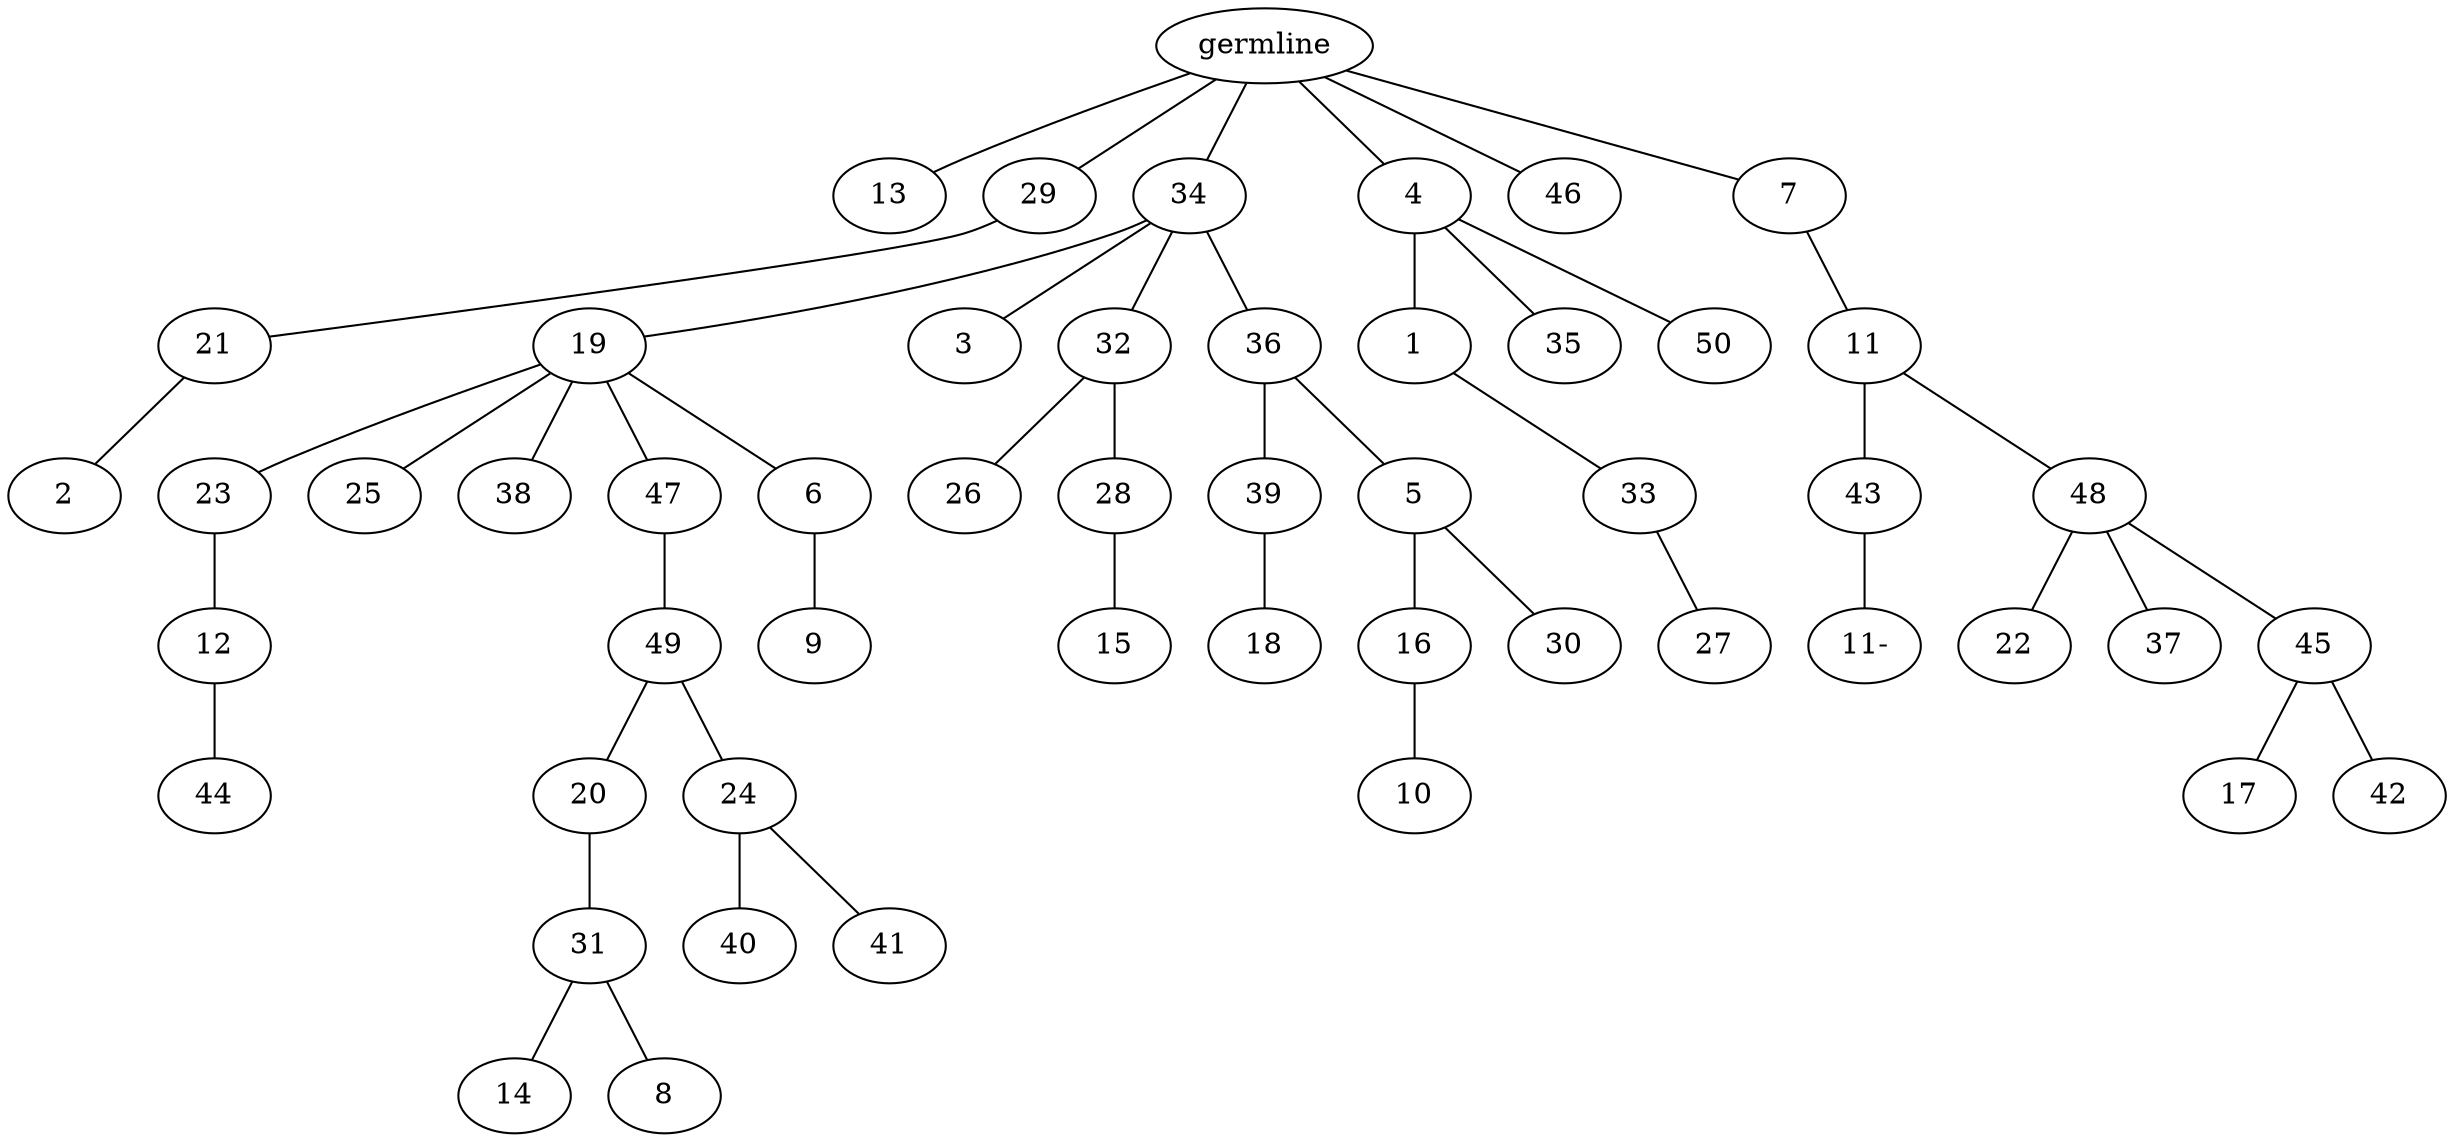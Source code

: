 graph tree {
    "140160387172912" [label="germline"];
    "140160387172000" [label="13"];
    "140160387171184" [label="29"];
    "140160387173920" [label="21"];
    "140160387190896" [label="2"];
    "140160387173968" [label="34"];
    "140160387191232" [label="19"];
    "140160387191760" [label="23"];
    "140160387192192" [label="12"];
    "140160387192624" [label="44"];
    "140160387192096" [label="25"];
    "140160387191856" [label="38"];
    "140160387192720" [label="47"];
    "140160387193392" [label="49"];
    "140160387194064" [label="20"];
    "140160387194496" [label="31"];
    "140160387194992" [label="14"];
    "140160387195088" [label="8"];
    "140160387194400" [label="24"];
    "140160387195664" [label="40"];
    "140160387195616" [label="41"];
    "140160387193584" [label="6"];
    "140160387195328" [label="9"];
    "140160387191616" [label="3"];
    "140160387191328" [label="32"];
    "140160387196672" [label="26"];
    "140160387197008" [label="28"];
    "140160387197632" [label="15"];
    "140160387196000" [label="36"];
    "140160387198064" [label="39"];
    "140160387198592" [label="18"];
    "140160387198448" [label="5"];
    "140160387199184" [label="16"];
    "140160387199664" [label="10"];
    "140160387199472" [label="30"];
    "140160387173440" [label="4"];
    "140160387198880" [label="1"];
    "140160387074752" [label="33"];
    "140160387073792" [label="27"];
    "140160387074320" [label="35"];
    "140160387075376" [label="50"];
    "140160387198160" [label="46"];
    "140160387197296" [label="7"];
    "140160387098608" [label="11"];
    "140160387097792" [label="43"];
    "140160387173008" [label="11-"];
    "140160387128192" [label="48"];
    "140160387127952" [label="22"];
    "140160387126560" [label="37"];
    "140160387125456" [label="45"];
    "140160387501792" [label="17"];
    "140160387501696" [label="42"];
    "140160387172912" -- "140160387172000";
    "140160387172912" -- "140160387171184";
    "140160387172912" -- "140160387173968";
    "140160387172912" -- "140160387173440";
    "140160387172912" -- "140160387198160";
    "140160387172912" -- "140160387197296";
    "140160387171184" -- "140160387173920";
    "140160387173920" -- "140160387190896";
    "140160387173968" -- "140160387191232";
    "140160387173968" -- "140160387191616";
    "140160387173968" -- "140160387191328";
    "140160387173968" -- "140160387196000";
    "140160387191232" -- "140160387191760";
    "140160387191232" -- "140160387192096";
    "140160387191232" -- "140160387191856";
    "140160387191232" -- "140160387192720";
    "140160387191232" -- "140160387193584";
    "140160387191760" -- "140160387192192";
    "140160387192192" -- "140160387192624";
    "140160387192720" -- "140160387193392";
    "140160387193392" -- "140160387194064";
    "140160387193392" -- "140160387194400";
    "140160387194064" -- "140160387194496";
    "140160387194496" -- "140160387194992";
    "140160387194496" -- "140160387195088";
    "140160387194400" -- "140160387195664";
    "140160387194400" -- "140160387195616";
    "140160387193584" -- "140160387195328";
    "140160387191328" -- "140160387196672";
    "140160387191328" -- "140160387197008";
    "140160387197008" -- "140160387197632";
    "140160387196000" -- "140160387198064";
    "140160387196000" -- "140160387198448";
    "140160387198064" -- "140160387198592";
    "140160387198448" -- "140160387199184";
    "140160387198448" -- "140160387199472";
    "140160387199184" -- "140160387199664";
    "140160387173440" -- "140160387198880";
    "140160387173440" -- "140160387074320";
    "140160387173440" -- "140160387075376";
    "140160387198880" -- "140160387074752";
    "140160387074752" -- "140160387073792";
    "140160387197296" -- "140160387098608";
    "140160387098608" -- "140160387097792";
    "140160387098608" -- "140160387128192";
    "140160387097792" -- "140160387173008";
    "140160387128192" -- "140160387127952";
    "140160387128192" -- "140160387126560";
    "140160387128192" -- "140160387125456";
    "140160387125456" -- "140160387501792";
    "140160387125456" -- "140160387501696";
}
